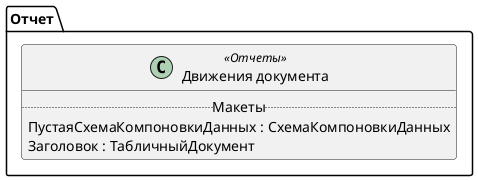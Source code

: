 ﻿@startuml ДвиженияДокумента
'!include templates.wsd
'..\include templates.wsd
class Отчет.ДвиженияДокумента as "Движения документа" <<Отчеты>>
{
..Макеты..
ПустаяСхемаКомпоновкиДанных : СхемаКомпоновкиДанных
Заголовок : ТабличныйДокумент
}
@enduml
